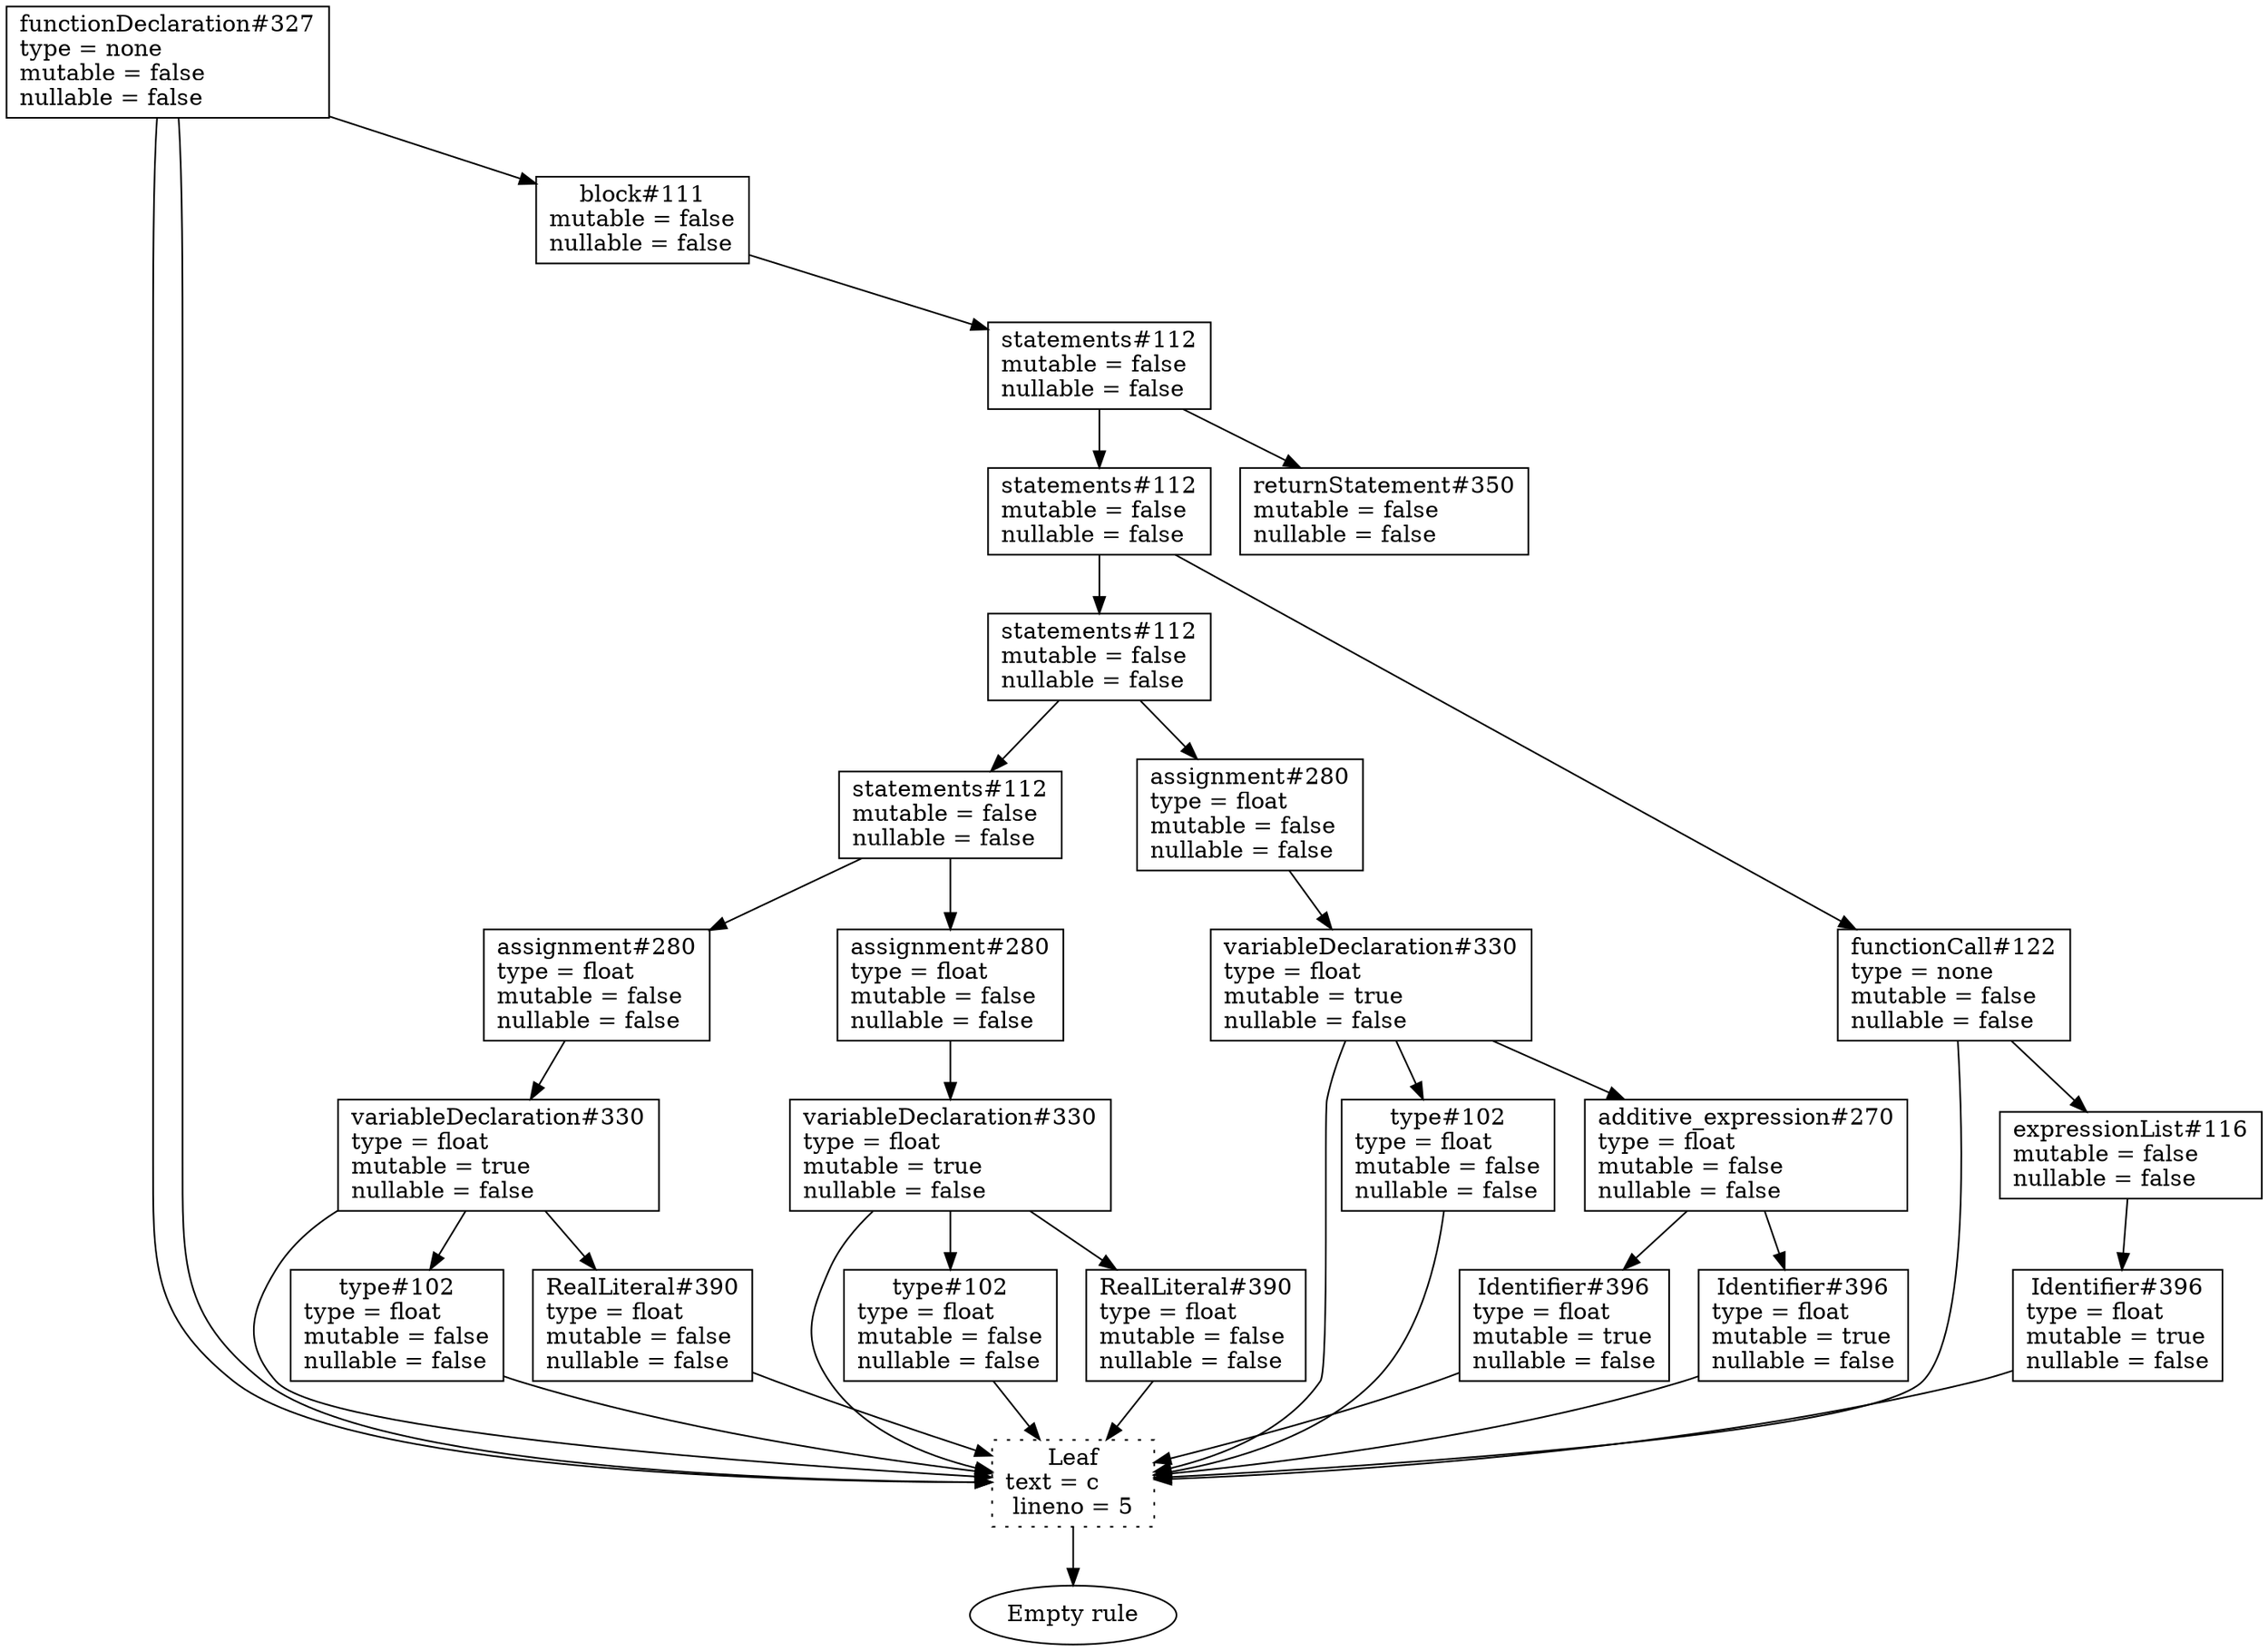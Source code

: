 digraph {
N24 [shape=box label="functionDeclaration#327\ntype = none\lmutable = false\lnullable = false\l"];
N24 -> N0;
N0 [shape=box style=dotted label="Leaf\ntext = main \l lineno = 1 \l"];
N24 -> N0;
N0 [shape=box label="functionValueParameters#108\nmutable = false\lnullable = false\l"];
N0 -> N25;
N25 [label="Empty rule"];
N24 -> N23;
N23 [shape=box label="block#111\nmutable = false\lnullable = false\l"];
N23 -> N22;
N22 [shape=box label="statements#112\nmutable = false\lnullable = false\l"];
N22 -> N20;
N20 [shape=box label="statements#112\nmutable = false\lnullable = false\l"];
N20 -> N16;
N16 [shape=box label="statements#112\nmutable = false\lnullable = false\l"];
N16 -> N9;
N9 [shape=box label="statements#112\nmutable = false\lnullable = false\l"];
N9 -> N4;
N4 [shape=box label="assignment#280\ntype = float\lmutable = false\lnullable = false\l"];
N4 -> N3;
N3 [shape=box label="variableDeclaration#330\ntype = float\lmutable = true\lnullable = false\l"];
N3 -> N0;
N0 [shape=box style=dotted label="Leaf\ntext = a \l lineno = 2 \l"];
N3 -> N1;
N1 [shape=box label="type#102\ntype = float\lmutable = false\lnullable = false\l"];
N1 -> N0;
N0 [shape=box style=dotted label="Leaf\ntext = Double \l lineno = 2 \l"];
N3 -> N2;
N2 [shape=box label="RealLiteral#390\ntype = float\lmutable = false\lnullable = false\l"];
N2 -> N0;
N0 [shape=box style=dotted label="Leaf\ntext = 5.4 \l lineno = 2 \l"];
N9 -> N8;
N8 [shape=box label="assignment#280\ntype = float\lmutable = false\lnullable = false\l"];
N8 -> N7;
N7 [shape=box label="variableDeclaration#330\ntype = float\lmutable = true\lnullable = false\l"];
N7 -> N0;
N0 [shape=box style=dotted label="Leaf\ntext = b \l lineno = 3 \l"];
N7 -> N5;
N5 [shape=box label="type#102\ntype = float\lmutable = false\lnullable = false\l"];
N5 -> N0;
N0 [shape=box style=dotted label="Leaf\ntext = Double \l lineno = 3 \l"];
N7 -> N6;
N6 [shape=box label="RealLiteral#390\ntype = float\lmutable = false\lnullable = false\l"];
N6 -> N0;
N0 [shape=box style=dotted label="Leaf\ntext = 2.1 \l lineno = 3 \l"];
N16 -> N15;
N15 [shape=box label="assignment#280\ntype = float\lmutable = false\lnullable = false\l"];
N15 -> N14;
N14 [shape=box label="variableDeclaration#330\ntype = float\lmutable = true\lnullable = false\l"];
N14 -> N0;
N0 [shape=box style=dotted label="Leaf\ntext = c \l lineno = 4 \l"];
N14 -> N10;
N10 [shape=box label="type#102\ntype = float\lmutable = false\lnullable = false\l"];
N10 -> N0;
N0 [shape=box style=dotted label="Leaf\ntext = Double \l lineno = 4 \l"];
N14 -> N13;
N13 [shape=box label="additive_expression#270\ntype = float\lmutable = false\lnullable = false\l"];
N13 -> N11;
N11 [shape=box label="Identifier#396\ntype = float\lmutable = true\lnullable = false\l"];
N11 -> N0;
N0 [shape=box style=dotted label="Leaf\ntext = a \l lineno = 4 \l"];
N13 -> N12;
N12 [shape=box label="Identifier#396\ntype = float\lmutable = true\lnullable = false\l"];
N12 -> N0;
N0 [shape=box style=dotted label="Leaf\ntext = b \l lineno = 4 \l"];
N20 -> N19;
N19 [shape=box label="functionCall#122\ntype = none\lmutable = false\lnullable = false\l"];
N19 -> N0;
N0 [shape=box style=dotted label="Leaf\ntext = println \l lineno = 5 \l"];
N19 -> N18;
N18 [shape=box label="expressionList#116\nmutable = false\lnullable = false\l"];
N18 -> N17;
N17 [shape=box label="Identifier#396\ntype = float\lmutable = true\lnullable = false\l"];
N17 -> N0;
N0 [shape=box style=dotted label="Leaf\ntext = c \l lineno = 5 \l"];
N22 -> N21;
N21 [shape=box label="returnStatement#350\nmutable = false\lnullable = false\l"];
}
